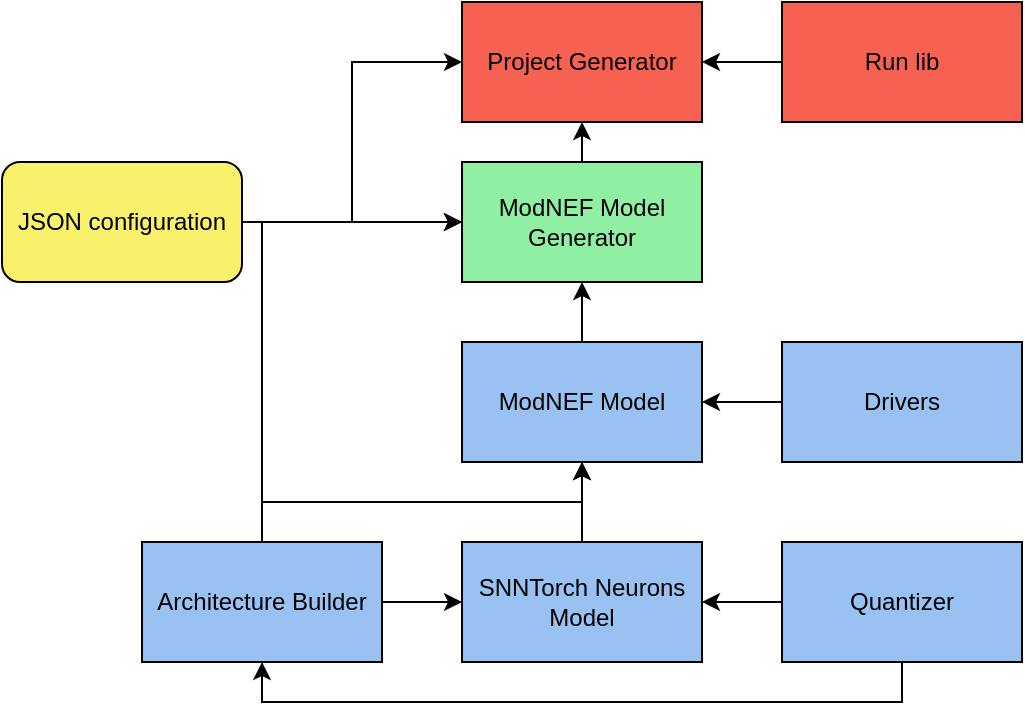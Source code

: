 <mxfile version="26.0.16">
  <diagram name="Page-1" id="McmfczeYq6-7tRB8ZXgK">
    <mxGraphModel dx="1194" dy="763" grid="1" gridSize="10" guides="1" tooltips="1" connect="1" arrows="1" fold="1" page="1" pageScale="1" pageWidth="850" pageHeight="1100" math="0" shadow="0">
      <root>
        <mxCell id="0" />
        <mxCell id="1" parent="0" />
        <mxCell id="4byZP1gwNmXla87yA3h0-2" style="edgeStyle=orthogonalEdgeStyle;rounded=0;orthogonalLoop=1;jettySize=auto;html=1;exitX=1;exitY=0.5;exitDx=0;exitDy=0;entryX=0;entryY=0.5;entryDx=0;entryDy=0;" edge="1" parent="1" source="NZIxC8TL8wMjV6MJ8bOk-2" target="NZIxC8TL8wMjV6MJ8bOk-3">
          <mxGeometry relative="1" as="geometry" />
        </mxCell>
        <mxCell id="4byZP1gwNmXla87yA3h0-5" style="edgeStyle=orthogonalEdgeStyle;rounded=0;orthogonalLoop=1;jettySize=auto;html=1;exitX=0.5;exitY=0;exitDx=0;exitDy=0;entryX=0.5;entryY=1;entryDx=0;entryDy=0;" edge="1" parent="1" source="NZIxC8TL8wMjV6MJ8bOk-2" target="4byZP1gwNmXla87yA3h0-1">
          <mxGeometry relative="1" as="geometry" />
        </mxCell>
        <mxCell id="4byZP1gwNmXla87yA3h0-11" style="edgeStyle=orthogonalEdgeStyle;rounded=0;orthogonalLoop=1;jettySize=auto;html=1;exitX=0.5;exitY=0;exitDx=0;exitDy=0;" edge="1" parent="1" source="NZIxC8TL8wMjV6MJ8bOk-2" target="4byZP1gwNmXla87yA3h0-9">
          <mxGeometry relative="1" as="geometry">
            <Array as="points">
              <mxPoint x="160" y="330" />
              <mxPoint x="320" y="330" />
            </Array>
          </mxGeometry>
        </mxCell>
        <mxCell id="NZIxC8TL8wMjV6MJ8bOk-2" value="Architecture Builder" style="rounded=0;whiteSpace=wrap;html=1;fillColor=light-dark(#99c1f1, #ededed);" parent="1" vertex="1">
          <mxGeometry x="100" y="490" width="120" height="60" as="geometry" />
        </mxCell>
        <mxCell id="4byZP1gwNmXla87yA3h0-6" style="edgeStyle=orthogonalEdgeStyle;rounded=0;orthogonalLoop=1;jettySize=auto;html=1;exitX=0.5;exitY=0;exitDx=0;exitDy=0;entryX=0.5;entryY=1;entryDx=0;entryDy=0;" edge="1" parent="1" source="NZIxC8TL8wMjV6MJ8bOk-3" target="4byZP1gwNmXla87yA3h0-1">
          <mxGeometry relative="1" as="geometry" />
        </mxCell>
        <mxCell id="NZIxC8TL8wMjV6MJ8bOk-3" value="SNNTorch Neurons Model" style="rounded=0;whiteSpace=wrap;html=1;fillColor=light-dark(#99c1f1, #ededed);" parent="1" vertex="1">
          <mxGeometry x="260" y="490" width="120" height="60" as="geometry" />
        </mxCell>
        <mxCell id="4byZP1gwNmXla87yA3h0-3" style="edgeStyle=orthogonalEdgeStyle;rounded=0;orthogonalLoop=1;jettySize=auto;html=1;exitX=0;exitY=0.5;exitDx=0;exitDy=0;entryX=1;entryY=0.5;entryDx=0;entryDy=0;" edge="1" parent="1" source="NZIxC8TL8wMjV6MJ8bOk-4" target="NZIxC8TL8wMjV6MJ8bOk-3">
          <mxGeometry relative="1" as="geometry" />
        </mxCell>
        <mxCell id="4byZP1gwNmXla87yA3h0-4" style="edgeStyle=orthogonalEdgeStyle;rounded=0;orthogonalLoop=1;jettySize=auto;html=1;exitX=0.5;exitY=1;exitDx=0;exitDy=0;entryX=0.5;entryY=1;entryDx=0;entryDy=0;" edge="1" parent="1" source="NZIxC8TL8wMjV6MJ8bOk-4" target="NZIxC8TL8wMjV6MJ8bOk-2">
          <mxGeometry relative="1" as="geometry" />
        </mxCell>
        <mxCell id="NZIxC8TL8wMjV6MJ8bOk-4" value="Quantizer" style="rounded=0;whiteSpace=wrap;html=1;fillColor=light-dark(#99c1f1, #ededed);" parent="1" vertex="1">
          <mxGeometry x="420" y="490" width="120" height="60" as="geometry" />
        </mxCell>
        <mxCell id="4byZP1gwNmXla87yA3h0-19" style="edgeStyle=orthogonalEdgeStyle;rounded=0;orthogonalLoop=1;jettySize=auto;html=1;exitX=0;exitY=0.5;exitDx=0;exitDy=0;" edge="1" parent="1" source="NZIxC8TL8wMjV6MJ8bOk-5" target="4byZP1gwNmXla87yA3h0-1">
          <mxGeometry relative="1" as="geometry" />
        </mxCell>
        <mxCell id="NZIxC8TL8wMjV6MJ8bOk-5" value="&lt;div&gt;Drivers&lt;/div&gt;" style="rounded=0;whiteSpace=wrap;html=1;fillColor=light-dark(#99c1f1, #ededed);" parent="1" vertex="1">
          <mxGeometry x="420" y="390" width="120" height="60" as="geometry" />
        </mxCell>
        <mxCell id="4byZP1gwNmXla87yA3h0-10" style="edgeStyle=orthogonalEdgeStyle;rounded=0;orthogonalLoop=1;jettySize=auto;html=1;exitX=0.5;exitY=0;exitDx=0;exitDy=0;entryX=0.5;entryY=1;entryDx=0;entryDy=0;" edge="1" parent="1" source="4byZP1gwNmXla87yA3h0-1" target="4byZP1gwNmXla87yA3h0-9">
          <mxGeometry relative="1" as="geometry" />
        </mxCell>
        <mxCell id="4byZP1gwNmXla87yA3h0-1" value="ModNEF Model" style="rounded=0;whiteSpace=wrap;html=1;fillColor=light-dark(#99c1f1, #ededed);" vertex="1" parent="1">
          <mxGeometry x="260" y="390" width="120" height="60" as="geometry" />
        </mxCell>
        <mxCell id="4byZP1gwNmXla87yA3h0-15" style="edgeStyle=orthogonalEdgeStyle;rounded=0;orthogonalLoop=1;jettySize=auto;html=1;exitX=0.5;exitY=0;exitDx=0;exitDy=0;entryX=0.5;entryY=1;entryDx=0;entryDy=0;" edge="1" parent="1" source="4byZP1gwNmXla87yA3h0-9" target="4byZP1gwNmXla87yA3h0-14">
          <mxGeometry relative="1" as="geometry" />
        </mxCell>
        <mxCell id="4byZP1gwNmXla87yA3h0-9" value="&lt;div&gt;ModNEF Model&lt;/div&gt;&lt;div&gt;Generator&lt;/div&gt;" style="rounded=0;whiteSpace=wrap;html=1;fillColor=light-dark(#8ff0a4, #ededed);" vertex="1" parent="1">
          <mxGeometry x="260" y="300" width="120" height="60" as="geometry" />
        </mxCell>
        <mxCell id="4byZP1gwNmXla87yA3h0-13" style="edgeStyle=orthogonalEdgeStyle;rounded=0;orthogonalLoop=1;jettySize=auto;html=1;exitX=1;exitY=0.5;exitDx=0;exitDy=0;entryX=0;entryY=0.5;entryDx=0;entryDy=0;" edge="1" parent="1" source="4byZP1gwNmXla87yA3h0-12" target="4byZP1gwNmXla87yA3h0-9">
          <mxGeometry relative="1" as="geometry" />
        </mxCell>
        <mxCell id="4byZP1gwNmXla87yA3h0-16" style="edgeStyle=orthogonalEdgeStyle;rounded=0;orthogonalLoop=1;jettySize=auto;html=1;exitX=1;exitY=0.5;exitDx=0;exitDy=0;entryX=0;entryY=0.5;entryDx=0;entryDy=0;" edge="1" parent="1" source="4byZP1gwNmXla87yA3h0-12" target="4byZP1gwNmXla87yA3h0-14">
          <mxGeometry relative="1" as="geometry" />
        </mxCell>
        <mxCell id="4byZP1gwNmXla87yA3h0-12" value="JSON configuration" style="rounded=1;whiteSpace=wrap;html=1;fillColor=light-dark(#f9f06b, #ededed);" vertex="1" parent="1">
          <mxGeometry x="30" y="300" width="120" height="60" as="geometry" />
        </mxCell>
        <mxCell id="4byZP1gwNmXla87yA3h0-14" value="Project Generator" style="rounded=0;whiteSpace=wrap;html=1;fillColor=light-dark(#f66151, #ededed);" vertex="1" parent="1">
          <mxGeometry x="260" y="220" width="120" height="60" as="geometry" />
        </mxCell>
        <mxCell id="4byZP1gwNmXla87yA3h0-18" style="edgeStyle=orthogonalEdgeStyle;rounded=0;orthogonalLoop=1;jettySize=auto;html=1;exitX=0;exitY=0.5;exitDx=0;exitDy=0;entryX=1;entryY=0.5;entryDx=0;entryDy=0;" edge="1" parent="1" source="4byZP1gwNmXla87yA3h0-17" target="4byZP1gwNmXla87yA3h0-14">
          <mxGeometry relative="1" as="geometry" />
        </mxCell>
        <mxCell id="4byZP1gwNmXla87yA3h0-17" value="Run lib" style="rounded=0;whiteSpace=wrap;html=1;fillColor=light-dark(#f66151, #ededed);" vertex="1" parent="1">
          <mxGeometry x="420" y="220" width="120" height="60" as="geometry" />
        </mxCell>
      </root>
    </mxGraphModel>
  </diagram>
</mxfile>
